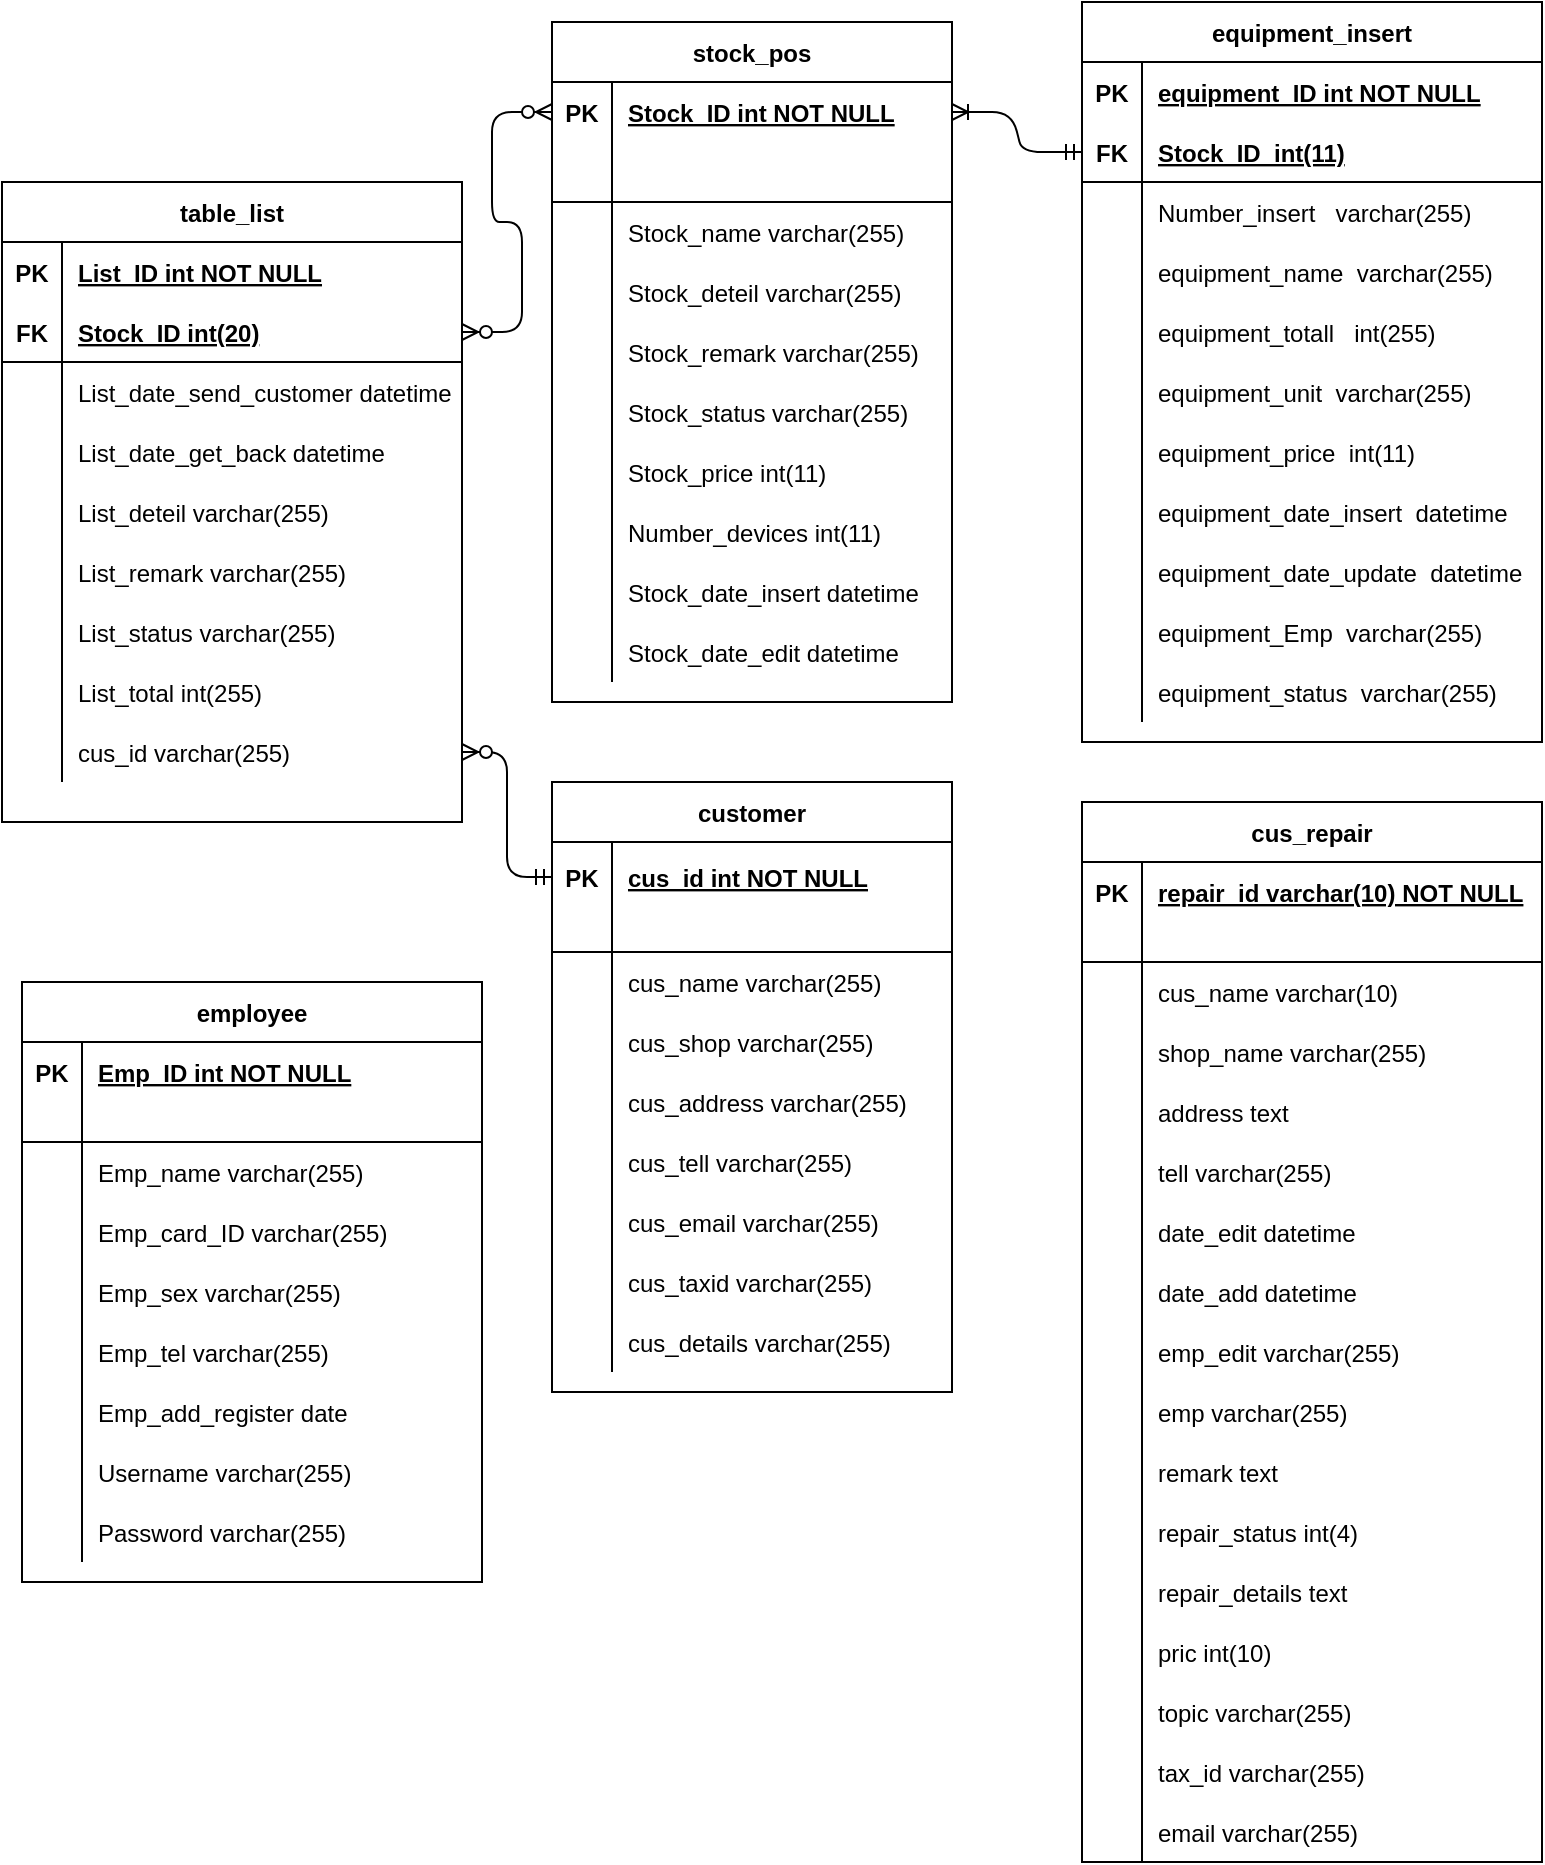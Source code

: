 <mxfile version="13.7.5" type="device"><diagram id="R2lEEEUBdFMjLlhIrx00" name="Page-1"><mxGraphModel dx="1607" dy="800" grid="1" gridSize="10" guides="1" tooltips="1" connect="1" arrows="1" fold="1" page="1" pageScale="1" pageWidth="827" pageHeight="1169" background="none" math="0" shadow="0" extFonts="Permanent Marker^https://fonts.googleapis.com/css?family=Permanent+Marker"><root><mxCell id="0"/><mxCell id="1" parent="0"/><mxCell id="Ro1mn57F3OE0LtMYCYrx-38" value="" style="edgeStyle=entityRelationEdgeStyle;fontSize=12;html=1;endArrow=ERzeroToMany;startArrow=ERzeroToMany;entryX=0;entryY=0.5;entryDx=0;entryDy=0;exitX=1;exitY=0.5;exitDx=0;exitDy=0;endFill=1;startFill=1;" edge="1" parent="1" source="Ro1mn57F3OE0LtMYCYrx-128" target="Ro1mn57F3OE0LtMYCYrx-153"><mxGeometry width="100" height="100" relative="1" as="geometry"><mxPoint x="15" y="120" as="sourcePoint"/><mxPoint x="115" y="20" as="targetPoint"/></mxGeometry></mxCell><mxCell id="Ro1mn57F3OE0LtMYCYrx-122" value="" style="edgeStyle=orthogonalEdgeStyle;fontSize=12;html=1;endArrow=ERzeroToMany;startArrow=ERmandOne;exitX=0;exitY=0.5;exitDx=0;exitDy=0;entryX=1;entryY=0.5;entryDx=0;entryDy=0;" edge="1" parent="1" source="Ro1mn57F3OE0LtMYCYrx-184" target="Ro1mn57F3OE0LtMYCYrx-149"><mxGeometry width="100" height="100" relative="1" as="geometry"><mxPoint x="455" y="590" as="sourcePoint"/><mxPoint x="555" y="490" as="targetPoint"/></mxGeometry></mxCell><mxCell id="Ro1mn57F3OE0LtMYCYrx-123" value="" style="edgeStyle=entityRelationEdgeStyle;fontSize=12;html=1;endArrow=ERmandOne;startArrow=ERoneToMany;entryX=0;entryY=0.5;entryDx=0;entryDy=0;exitX=1;exitY=0.5;exitDx=0;exitDy=0;endFill=0;startFill=0;" edge="1" parent="1" source="Ro1mn57F3OE0LtMYCYrx-153" target="Ro1mn57F3OE0LtMYCYrx-8"><mxGeometry width="100" height="100" relative="1" as="geometry"><mxPoint x="605" y="430" as="sourcePoint"/><mxPoint x="705" y="330" as="targetPoint"/></mxGeometry></mxCell><mxCell id="Ro1mn57F3OE0LtMYCYrx-152" value="stock_pos" style="shape=table;startSize=30;container=1;collapsible=1;childLayout=tableLayout;fixedRows=1;rowLines=0;fontStyle=1;align=center;resizeLast=1;" vertex="1" parent="1"><mxGeometry x="315" y="60" width="200" height="340" as="geometry"/></mxCell><mxCell id="Ro1mn57F3OE0LtMYCYrx-153" value="" style="shape=partialRectangle;collapsible=0;dropTarget=0;pointerEvents=0;fillColor=none;top=0;left=0;bottom=0;right=0;points=[[0,0.5],[1,0.5]];portConstraint=eastwest;" vertex="1" parent="Ro1mn57F3OE0LtMYCYrx-152"><mxGeometry y="30" width="200" height="30" as="geometry"/></mxCell><mxCell id="Ro1mn57F3OE0LtMYCYrx-154" value="PK" style="shape=partialRectangle;connectable=0;fillColor=none;top=0;left=0;bottom=0;right=0;fontStyle=1;overflow=hidden;" vertex="1" parent="Ro1mn57F3OE0LtMYCYrx-153"><mxGeometry width="30" height="30" as="geometry"/></mxCell><mxCell id="Ro1mn57F3OE0LtMYCYrx-155" value="Stock_ID int NOT NULL" style="shape=partialRectangle;connectable=0;fillColor=none;top=0;left=0;bottom=0;right=0;align=left;spacingLeft=6;fontStyle=5;overflow=hidden;" vertex="1" parent="Ro1mn57F3OE0LtMYCYrx-153"><mxGeometry x="30" width="170" height="30" as="geometry"/></mxCell><mxCell id="Ro1mn57F3OE0LtMYCYrx-156" value="" style="shape=partialRectangle;collapsible=0;dropTarget=0;pointerEvents=0;fillColor=none;top=0;left=0;bottom=1;right=0;points=[[0,0.5],[1,0.5]];portConstraint=eastwest;" vertex="1" parent="Ro1mn57F3OE0LtMYCYrx-152"><mxGeometry y="60" width="200" height="30" as="geometry"/></mxCell><mxCell id="Ro1mn57F3OE0LtMYCYrx-157" value="" style="shape=partialRectangle;connectable=0;fillColor=none;top=0;left=0;bottom=0;right=0;fontStyle=1;overflow=hidden;" vertex="1" parent="Ro1mn57F3OE0LtMYCYrx-156"><mxGeometry width="30" height="30" as="geometry"/></mxCell><mxCell id="Ro1mn57F3OE0LtMYCYrx-158" value="" style="shape=partialRectangle;connectable=0;fillColor=none;top=0;left=0;bottom=0;right=0;align=left;spacingLeft=6;fontStyle=5;overflow=hidden;" vertex="1" parent="Ro1mn57F3OE0LtMYCYrx-156"><mxGeometry x="30" width="170" height="30" as="geometry"/></mxCell><mxCell id="Ro1mn57F3OE0LtMYCYrx-159" value="" style="shape=partialRectangle;collapsible=0;dropTarget=0;pointerEvents=0;fillColor=none;top=0;left=0;bottom=0;right=0;points=[[0,0.5],[1,0.5]];portConstraint=eastwest;" vertex="1" parent="Ro1mn57F3OE0LtMYCYrx-152"><mxGeometry y="90" width="200" height="30" as="geometry"/></mxCell><mxCell id="Ro1mn57F3OE0LtMYCYrx-160" value="" style="shape=partialRectangle;connectable=0;fillColor=none;top=0;left=0;bottom=0;right=0;editable=1;overflow=hidden;" vertex="1" parent="Ro1mn57F3OE0LtMYCYrx-159"><mxGeometry width="30" height="30" as="geometry"/></mxCell><mxCell id="Ro1mn57F3OE0LtMYCYrx-161" value="Stock_name varchar(255) " style="shape=partialRectangle;connectable=0;fillColor=none;top=0;left=0;bottom=0;right=0;align=left;spacingLeft=6;overflow=hidden;" vertex="1" parent="Ro1mn57F3OE0LtMYCYrx-159"><mxGeometry x="30" width="170" height="30" as="geometry"/></mxCell><mxCell id="Ro1mn57F3OE0LtMYCYrx-162" value="" style="shape=partialRectangle;collapsible=0;dropTarget=0;pointerEvents=0;fillColor=none;top=0;left=0;bottom=0;right=0;points=[[0,0.5],[1,0.5]];portConstraint=eastwest;" vertex="1" parent="Ro1mn57F3OE0LtMYCYrx-152"><mxGeometry y="120" width="200" height="30" as="geometry"/></mxCell><mxCell id="Ro1mn57F3OE0LtMYCYrx-163" value="" style="shape=partialRectangle;connectable=0;fillColor=none;top=0;left=0;bottom=0;right=0;editable=1;overflow=hidden;" vertex="1" parent="Ro1mn57F3OE0LtMYCYrx-162"><mxGeometry width="30" height="30" as="geometry"/></mxCell><mxCell id="Ro1mn57F3OE0LtMYCYrx-164" value="Stock_deteil varchar(255) " style="shape=partialRectangle;connectable=0;fillColor=none;top=0;left=0;bottom=0;right=0;align=left;spacingLeft=6;overflow=hidden;" vertex="1" parent="Ro1mn57F3OE0LtMYCYrx-162"><mxGeometry x="30" width="170" height="30" as="geometry"/></mxCell><mxCell id="Ro1mn57F3OE0LtMYCYrx-165" value="" style="shape=partialRectangle;collapsible=0;dropTarget=0;pointerEvents=0;fillColor=none;top=0;left=0;bottom=0;right=0;points=[[0,0.5],[1,0.5]];portConstraint=eastwest;" vertex="1" parent="Ro1mn57F3OE0LtMYCYrx-152"><mxGeometry y="150" width="200" height="30" as="geometry"/></mxCell><mxCell id="Ro1mn57F3OE0LtMYCYrx-166" value="" style="shape=partialRectangle;connectable=0;fillColor=none;top=0;left=0;bottom=0;right=0;editable=1;overflow=hidden;" vertex="1" parent="Ro1mn57F3OE0LtMYCYrx-165"><mxGeometry width="30" height="30" as="geometry"/></mxCell><mxCell id="Ro1mn57F3OE0LtMYCYrx-167" value="Stock_remark varchar(255) " style="shape=partialRectangle;connectable=0;fillColor=none;top=0;left=0;bottom=0;right=0;align=left;spacingLeft=6;overflow=hidden;" vertex="1" parent="Ro1mn57F3OE0LtMYCYrx-165"><mxGeometry x="30" width="170" height="30" as="geometry"/></mxCell><mxCell id="Ro1mn57F3OE0LtMYCYrx-168" value="" style="shape=partialRectangle;collapsible=0;dropTarget=0;pointerEvents=0;fillColor=none;top=0;left=0;bottom=0;right=0;points=[[0,0.5],[1,0.5]];portConstraint=eastwest;" vertex="1" parent="Ro1mn57F3OE0LtMYCYrx-152"><mxGeometry y="180" width="200" height="30" as="geometry"/></mxCell><mxCell id="Ro1mn57F3OE0LtMYCYrx-169" value="" style="shape=partialRectangle;connectable=0;fillColor=none;top=0;left=0;bottom=0;right=0;editable=1;overflow=hidden;" vertex="1" parent="Ro1mn57F3OE0LtMYCYrx-168"><mxGeometry width="30" height="30" as="geometry"/></mxCell><mxCell id="Ro1mn57F3OE0LtMYCYrx-170" value="Stock_status varchar(255) " style="shape=partialRectangle;connectable=0;fillColor=none;top=0;left=0;bottom=0;right=0;align=left;spacingLeft=6;overflow=hidden;" vertex="1" parent="Ro1mn57F3OE0LtMYCYrx-168"><mxGeometry x="30" width="170" height="30" as="geometry"/></mxCell><mxCell id="Ro1mn57F3OE0LtMYCYrx-171" value="" style="shape=partialRectangle;collapsible=0;dropTarget=0;pointerEvents=0;fillColor=none;top=0;left=0;bottom=0;right=0;points=[[0,0.5],[1,0.5]];portConstraint=eastwest;" vertex="1" parent="Ro1mn57F3OE0LtMYCYrx-152"><mxGeometry y="210" width="200" height="30" as="geometry"/></mxCell><mxCell id="Ro1mn57F3OE0LtMYCYrx-172" value="" style="shape=partialRectangle;connectable=0;fillColor=none;top=0;left=0;bottom=0;right=0;editable=1;overflow=hidden;" vertex="1" parent="Ro1mn57F3OE0LtMYCYrx-171"><mxGeometry width="30" height="30" as="geometry"/></mxCell><mxCell id="Ro1mn57F3OE0LtMYCYrx-173" value="Stock_price int(11) " style="shape=partialRectangle;connectable=0;fillColor=none;top=0;left=0;bottom=0;right=0;align=left;spacingLeft=6;overflow=hidden;" vertex="1" parent="Ro1mn57F3OE0LtMYCYrx-171"><mxGeometry x="30" width="170" height="30" as="geometry"/></mxCell><mxCell id="Ro1mn57F3OE0LtMYCYrx-174" value="" style="shape=partialRectangle;collapsible=0;dropTarget=0;pointerEvents=0;fillColor=none;top=0;left=0;bottom=0;right=0;points=[[0,0.5],[1,0.5]];portConstraint=eastwest;" vertex="1" parent="Ro1mn57F3OE0LtMYCYrx-152"><mxGeometry y="240" width="200" height="30" as="geometry"/></mxCell><mxCell id="Ro1mn57F3OE0LtMYCYrx-175" value="" style="shape=partialRectangle;connectable=0;fillColor=none;top=0;left=0;bottom=0;right=0;editable=1;overflow=hidden;" vertex="1" parent="Ro1mn57F3OE0LtMYCYrx-174"><mxGeometry width="30" height="30" as="geometry"/></mxCell><mxCell id="Ro1mn57F3OE0LtMYCYrx-176" value="Number_devices int(11)" style="shape=partialRectangle;connectable=0;fillColor=none;top=0;left=0;bottom=0;right=0;align=left;spacingLeft=6;overflow=hidden;" vertex="1" parent="Ro1mn57F3OE0LtMYCYrx-174"><mxGeometry x="30" width="170" height="30" as="geometry"/></mxCell><mxCell id="Ro1mn57F3OE0LtMYCYrx-177" value="" style="shape=partialRectangle;collapsible=0;dropTarget=0;pointerEvents=0;fillColor=none;top=0;left=0;bottom=0;right=0;points=[[0,0.5],[1,0.5]];portConstraint=eastwest;" vertex="1" parent="Ro1mn57F3OE0LtMYCYrx-152"><mxGeometry y="270" width="200" height="30" as="geometry"/></mxCell><mxCell id="Ro1mn57F3OE0LtMYCYrx-178" value="" style="shape=partialRectangle;connectable=0;fillColor=none;top=0;left=0;bottom=0;right=0;editable=1;overflow=hidden;" vertex="1" parent="Ro1mn57F3OE0LtMYCYrx-177"><mxGeometry width="30" height="30" as="geometry"/></mxCell><mxCell id="Ro1mn57F3OE0LtMYCYrx-179" value="Stock_date_insert datetime" style="shape=partialRectangle;connectable=0;fillColor=none;top=0;left=0;bottom=0;right=0;align=left;spacingLeft=6;overflow=hidden;" vertex="1" parent="Ro1mn57F3OE0LtMYCYrx-177"><mxGeometry x="30" width="170" height="30" as="geometry"/></mxCell><mxCell id="Ro1mn57F3OE0LtMYCYrx-180" value="" style="shape=partialRectangle;collapsible=0;dropTarget=0;pointerEvents=0;fillColor=none;top=0;left=0;bottom=0;right=0;points=[[0,0.5],[1,0.5]];portConstraint=eastwest;" vertex="1" parent="Ro1mn57F3OE0LtMYCYrx-152"><mxGeometry y="300" width="200" height="30" as="geometry"/></mxCell><mxCell id="Ro1mn57F3OE0LtMYCYrx-181" value="" style="shape=partialRectangle;connectable=0;fillColor=none;top=0;left=0;bottom=0;right=0;editable=1;overflow=hidden;" vertex="1" parent="Ro1mn57F3OE0LtMYCYrx-180"><mxGeometry width="30" height="30" as="geometry"/></mxCell><mxCell id="Ro1mn57F3OE0LtMYCYrx-182" value="Stock_date_edit datetime" style="shape=partialRectangle;connectable=0;fillColor=none;top=0;left=0;bottom=0;right=0;align=left;spacingLeft=6;overflow=hidden;" vertex="1" parent="Ro1mn57F3OE0LtMYCYrx-180"><mxGeometry x="30" width="170" height="30" as="geometry"/></mxCell><mxCell id="Ro1mn57F3OE0LtMYCYrx-183" value="customer" style="shape=table;startSize=30;container=1;collapsible=1;childLayout=tableLayout;fixedRows=1;rowLines=0;fontStyle=1;align=center;resizeLast=1;" vertex="1" parent="1"><mxGeometry x="315" y="440" width="200" height="305" as="geometry"/></mxCell><mxCell id="Ro1mn57F3OE0LtMYCYrx-184" value="" style="shape=partialRectangle;collapsible=0;dropTarget=0;pointerEvents=0;fillColor=none;top=0;left=0;bottom=0;right=0;points=[[0,0.5],[1,0.5]];portConstraint=eastwest;" vertex="1" parent="Ro1mn57F3OE0LtMYCYrx-183"><mxGeometry y="30" width="200" height="35" as="geometry"/></mxCell><mxCell id="Ro1mn57F3OE0LtMYCYrx-185" value="PK" style="shape=partialRectangle;connectable=0;fillColor=none;top=0;left=0;bottom=0;right=0;fontStyle=1;overflow=hidden;" vertex="1" parent="Ro1mn57F3OE0LtMYCYrx-184"><mxGeometry width="30" height="35" as="geometry"/></mxCell><mxCell id="Ro1mn57F3OE0LtMYCYrx-186" value="cus_id int NOT NULL" style="shape=partialRectangle;connectable=0;fillColor=none;top=0;left=0;bottom=0;right=0;align=left;spacingLeft=6;fontStyle=5;overflow=hidden;" vertex="1" parent="Ro1mn57F3OE0LtMYCYrx-184"><mxGeometry x="30" width="170" height="35" as="geometry"/></mxCell><mxCell id="Ro1mn57F3OE0LtMYCYrx-187" value="" style="shape=partialRectangle;collapsible=0;dropTarget=0;pointerEvents=0;fillColor=none;top=0;left=0;bottom=1;right=0;points=[[0,0.5],[1,0.5]];portConstraint=eastwest;" vertex="1" parent="Ro1mn57F3OE0LtMYCYrx-183"><mxGeometry y="65" width="200" height="20" as="geometry"/></mxCell><mxCell id="Ro1mn57F3OE0LtMYCYrx-188" value="" style="shape=partialRectangle;connectable=0;fillColor=none;top=0;left=0;bottom=0;right=0;fontStyle=1;overflow=hidden;" vertex="1" parent="Ro1mn57F3OE0LtMYCYrx-187"><mxGeometry width="30" height="20" as="geometry"/></mxCell><mxCell id="Ro1mn57F3OE0LtMYCYrx-189" value="" style="shape=partialRectangle;connectable=0;fillColor=none;top=0;left=0;bottom=0;right=0;align=left;spacingLeft=6;fontStyle=5;overflow=hidden;" vertex="1" parent="Ro1mn57F3OE0LtMYCYrx-187"><mxGeometry x="30" width="170" height="20" as="geometry"/></mxCell><mxCell id="Ro1mn57F3OE0LtMYCYrx-190" value="" style="shape=partialRectangle;collapsible=0;dropTarget=0;pointerEvents=0;fillColor=none;top=0;left=0;bottom=0;right=0;points=[[0,0.5],[1,0.5]];portConstraint=eastwest;" vertex="1" parent="Ro1mn57F3OE0LtMYCYrx-183"><mxGeometry y="85" width="200" height="30" as="geometry"/></mxCell><mxCell id="Ro1mn57F3OE0LtMYCYrx-191" value="" style="shape=partialRectangle;connectable=0;fillColor=none;top=0;left=0;bottom=0;right=0;editable=1;overflow=hidden;" vertex="1" parent="Ro1mn57F3OE0LtMYCYrx-190"><mxGeometry width="30" height="30" as="geometry"/></mxCell><mxCell id="Ro1mn57F3OE0LtMYCYrx-192" value="cus_name varchar(255) " style="shape=partialRectangle;connectable=0;fillColor=none;top=0;left=0;bottom=0;right=0;align=left;spacingLeft=6;overflow=hidden;" vertex="1" parent="Ro1mn57F3OE0LtMYCYrx-190"><mxGeometry x="30" width="170" height="30" as="geometry"/></mxCell><mxCell id="Ro1mn57F3OE0LtMYCYrx-193" value="" style="shape=partialRectangle;collapsible=0;dropTarget=0;pointerEvents=0;fillColor=none;top=0;left=0;bottom=0;right=0;points=[[0,0.5],[1,0.5]];portConstraint=eastwest;" vertex="1" parent="Ro1mn57F3OE0LtMYCYrx-183"><mxGeometry y="115" width="200" height="30" as="geometry"/></mxCell><mxCell id="Ro1mn57F3OE0LtMYCYrx-194" value="" style="shape=partialRectangle;connectable=0;fillColor=none;top=0;left=0;bottom=0;right=0;editable=1;overflow=hidden;" vertex="1" parent="Ro1mn57F3OE0LtMYCYrx-193"><mxGeometry width="30" height="30" as="geometry"/></mxCell><mxCell id="Ro1mn57F3OE0LtMYCYrx-195" value="cus_shop varchar(255) " style="shape=partialRectangle;connectable=0;fillColor=none;top=0;left=0;bottom=0;right=0;align=left;spacingLeft=6;overflow=hidden;" vertex="1" parent="Ro1mn57F3OE0LtMYCYrx-193"><mxGeometry x="30" width="170" height="30" as="geometry"/></mxCell><mxCell id="Ro1mn57F3OE0LtMYCYrx-196" value="" style="shape=partialRectangle;collapsible=0;dropTarget=0;pointerEvents=0;fillColor=none;top=0;left=0;bottom=0;right=0;points=[[0,0.5],[1,0.5]];portConstraint=eastwest;" vertex="1" parent="Ro1mn57F3OE0LtMYCYrx-183"><mxGeometry y="145" width="200" height="30" as="geometry"/></mxCell><mxCell id="Ro1mn57F3OE0LtMYCYrx-197" value="" style="shape=partialRectangle;connectable=0;fillColor=none;top=0;left=0;bottom=0;right=0;editable=1;overflow=hidden;" vertex="1" parent="Ro1mn57F3OE0LtMYCYrx-196"><mxGeometry width="30" height="30" as="geometry"/></mxCell><mxCell id="Ro1mn57F3OE0LtMYCYrx-198" value="cus_address varchar(255) " style="shape=partialRectangle;connectable=0;fillColor=none;top=0;left=0;bottom=0;right=0;align=left;spacingLeft=6;overflow=hidden;" vertex="1" parent="Ro1mn57F3OE0LtMYCYrx-196"><mxGeometry x="30" width="170" height="30" as="geometry"/></mxCell><mxCell id="Ro1mn57F3OE0LtMYCYrx-199" value="" style="shape=partialRectangle;collapsible=0;dropTarget=0;pointerEvents=0;fillColor=none;top=0;left=0;bottom=0;right=0;points=[[0,0.5],[1,0.5]];portConstraint=eastwest;" vertex="1" parent="Ro1mn57F3OE0LtMYCYrx-183"><mxGeometry y="175" width="200" height="30" as="geometry"/></mxCell><mxCell id="Ro1mn57F3OE0LtMYCYrx-200" value="" style="shape=partialRectangle;connectable=0;fillColor=none;top=0;left=0;bottom=0;right=0;editable=1;overflow=hidden;" vertex="1" parent="Ro1mn57F3OE0LtMYCYrx-199"><mxGeometry width="30" height="30" as="geometry"/></mxCell><mxCell id="Ro1mn57F3OE0LtMYCYrx-201" value="cus_tell varchar(255) " style="shape=partialRectangle;connectable=0;fillColor=none;top=0;left=0;bottom=0;right=0;align=left;spacingLeft=6;overflow=hidden;" vertex="1" parent="Ro1mn57F3OE0LtMYCYrx-199"><mxGeometry x="30" width="170" height="30" as="geometry"/></mxCell><mxCell id="Ro1mn57F3OE0LtMYCYrx-202" value="" style="shape=partialRectangle;collapsible=0;dropTarget=0;pointerEvents=0;fillColor=none;top=0;left=0;bottom=0;right=0;points=[[0,0.5],[1,0.5]];portConstraint=eastwest;" vertex="1" parent="Ro1mn57F3OE0LtMYCYrx-183"><mxGeometry y="205" width="200" height="30" as="geometry"/></mxCell><mxCell id="Ro1mn57F3OE0LtMYCYrx-203" value="" style="shape=partialRectangle;connectable=0;fillColor=none;top=0;left=0;bottom=0;right=0;editable=1;overflow=hidden;" vertex="1" parent="Ro1mn57F3OE0LtMYCYrx-202"><mxGeometry width="30" height="30" as="geometry"/></mxCell><mxCell id="Ro1mn57F3OE0LtMYCYrx-204" value="cus_email varchar(255) " style="shape=partialRectangle;connectable=0;fillColor=none;top=0;left=0;bottom=0;right=0;align=left;spacingLeft=6;overflow=hidden;" vertex="1" parent="Ro1mn57F3OE0LtMYCYrx-202"><mxGeometry x="30" width="170" height="30" as="geometry"/></mxCell><mxCell id="Ro1mn57F3OE0LtMYCYrx-205" value="" style="shape=partialRectangle;collapsible=0;dropTarget=0;pointerEvents=0;fillColor=none;top=0;left=0;bottom=0;right=0;points=[[0,0.5],[1,0.5]];portConstraint=eastwest;" vertex="1" parent="Ro1mn57F3OE0LtMYCYrx-183"><mxGeometry y="235" width="200" height="30" as="geometry"/></mxCell><mxCell id="Ro1mn57F3OE0LtMYCYrx-206" value="" style="shape=partialRectangle;connectable=0;fillColor=none;top=0;left=0;bottom=0;right=0;editable=1;overflow=hidden;" vertex="1" parent="Ro1mn57F3OE0LtMYCYrx-205"><mxGeometry width="30" height="30" as="geometry"/></mxCell><mxCell id="Ro1mn57F3OE0LtMYCYrx-207" value="cus_taxid varchar(255) " style="shape=partialRectangle;connectable=0;fillColor=none;top=0;left=0;bottom=0;right=0;align=left;spacingLeft=6;overflow=hidden;" vertex="1" parent="Ro1mn57F3OE0LtMYCYrx-205"><mxGeometry x="30" width="170" height="30" as="geometry"/></mxCell><mxCell id="Ro1mn57F3OE0LtMYCYrx-208" value="" style="shape=partialRectangle;collapsible=0;dropTarget=0;pointerEvents=0;fillColor=none;top=0;left=0;bottom=0;right=0;points=[[0,0.5],[1,0.5]];portConstraint=eastwest;" vertex="1" parent="Ro1mn57F3OE0LtMYCYrx-183"><mxGeometry y="265" width="200" height="30" as="geometry"/></mxCell><mxCell id="Ro1mn57F3OE0LtMYCYrx-209" value="" style="shape=partialRectangle;connectable=0;fillColor=none;top=0;left=0;bottom=0;right=0;editable=1;overflow=hidden;" vertex="1" parent="Ro1mn57F3OE0LtMYCYrx-208"><mxGeometry width="30" height="30" as="geometry"/></mxCell><mxCell id="Ro1mn57F3OE0LtMYCYrx-210" value="cus_details varchar(255) " style="shape=partialRectangle;connectable=0;fillColor=none;top=0;left=0;bottom=0;right=0;align=left;spacingLeft=6;overflow=hidden;" vertex="1" parent="Ro1mn57F3OE0LtMYCYrx-208"><mxGeometry x="30" width="170" height="30" as="geometry"/></mxCell><mxCell id="Ro1mn57F3OE0LtMYCYrx-4" value="equipment_insert" style="shape=table;startSize=30;container=1;collapsible=1;childLayout=tableLayout;fixedRows=1;rowLines=0;fontStyle=1;align=center;resizeLast=1;" vertex="1" parent="1"><mxGeometry x="580" y="50" width="230" height="370" as="geometry"/></mxCell><mxCell id="Ro1mn57F3OE0LtMYCYrx-5" value="" style="shape=partialRectangle;collapsible=0;dropTarget=0;pointerEvents=0;fillColor=none;top=0;left=0;bottom=0;right=0;points=[[0,0.5],[1,0.5]];portConstraint=eastwest;" vertex="1" parent="Ro1mn57F3OE0LtMYCYrx-4"><mxGeometry y="30" width="230" height="30" as="geometry"/></mxCell><mxCell id="Ro1mn57F3OE0LtMYCYrx-6" value="PK" style="shape=partialRectangle;connectable=0;fillColor=none;top=0;left=0;bottom=0;right=0;fontStyle=1;overflow=hidden;" vertex="1" parent="Ro1mn57F3OE0LtMYCYrx-5"><mxGeometry width="30" height="30" as="geometry"/></mxCell><mxCell id="Ro1mn57F3OE0LtMYCYrx-7" value="equipment_ID int NOT NULL" style="shape=partialRectangle;connectable=0;fillColor=none;top=0;left=0;bottom=0;right=0;align=left;spacingLeft=6;fontStyle=5;overflow=hidden;" vertex="1" parent="Ro1mn57F3OE0LtMYCYrx-5"><mxGeometry x="30" width="200" height="30" as="geometry"/></mxCell><mxCell id="Ro1mn57F3OE0LtMYCYrx-8" value="" style="shape=partialRectangle;collapsible=0;dropTarget=0;pointerEvents=0;fillColor=none;top=0;left=0;bottom=1;right=0;points=[[0,0.5],[1,0.5]];portConstraint=eastwest;" vertex="1" parent="Ro1mn57F3OE0LtMYCYrx-4"><mxGeometry y="60" width="230" height="30" as="geometry"/></mxCell><mxCell id="Ro1mn57F3OE0LtMYCYrx-9" value="FK" style="shape=partialRectangle;connectable=0;fillColor=none;top=0;left=0;bottom=0;right=0;fontStyle=1;overflow=hidden;" vertex="1" parent="Ro1mn57F3OE0LtMYCYrx-8"><mxGeometry width="30" height="30" as="geometry"/></mxCell><mxCell id="Ro1mn57F3OE0LtMYCYrx-10" value="Stock_ID  int(11)" style="shape=partialRectangle;connectable=0;fillColor=none;top=0;left=0;bottom=0;right=0;align=left;spacingLeft=6;fontStyle=5;overflow=hidden;" vertex="1" parent="Ro1mn57F3OE0LtMYCYrx-8"><mxGeometry x="30" width="200" height="30" as="geometry"/></mxCell><mxCell id="Ro1mn57F3OE0LtMYCYrx-11" value="" style="shape=partialRectangle;collapsible=0;dropTarget=0;pointerEvents=0;fillColor=none;top=0;left=0;bottom=0;right=0;points=[[0,0.5],[1,0.5]];portConstraint=eastwest;" vertex="1" parent="Ro1mn57F3OE0LtMYCYrx-4"><mxGeometry y="90" width="230" height="30" as="geometry"/></mxCell><mxCell id="Ro1mn57F3OE0LtMYCYrx-12" value="" style="shape=partialRectangle;connectable=0;fillColor=none;top=0;left=0;bottom=0;right=0;editable=1;overflow=hidden;" vertex="1" parent="Ro1mn57F3OE0LtMYCYrx-11"><mxGeometry width="30" height="30" as="geometry"/></mxCell><mxCell id="Ro1mn57F3OE0LtMYCYrx-13" value="Number_insert   varchar(255) " style="shape=partialRectangle;connectable=0;fillColor=none;top=0;left=0;bottom=0;right=0;align=left;spacingLeft=6;overflow=hidden;" vertex="1" parent="Ro1mn57F3OE0LtMYCYrx-11"><mxGeometry x="30" width="200" height="30" as="geometry"/></mxCell><mxCell id="Ro1mn57F3OE0LtMYCYrx-14" value="" style="shape=partialRectangle;collapsible=0;dropTarget=0;pointerEvents=0;fillColor=none;top=0;left=0;bottom=0;right=0;points=[[0,0.5],[1,0.5]];portConstraint=eastwest;" vertex="1" parent="Ro1mn57F3OE0LtMYCYrx-4"><mxGeometry y="120" width="230" height="30" as="geometry"/></mxCell><mxCell id="Ro1mn57F3OE0LtMYCYrx-15" value="" style="shape=partialRectangle;connectable=0;fillColor=none;top=0;left=0;bottom=0;right=0;editable=1;overflow=hidden;" vertex="1" parent="Ro1mn57F3OE0LtMYCYrx-14"><mxGeometry width="30" height="30" as="geometry"/></mxCell><mxCell id="Ro1mn57F3OE0LtMYCYrx-16" value="equipment_name  varchar(255) " style="shape=partialRectangle;connectable=0;fillColor=none;top=0;left=0;bottom=0;right=0;align=left;spacingLeft=6;overflow=hidden;" vertex="1" parent="Ro1mn57F3OE0LtMYCYrx-14"><mxGeometry x="30" width="200" height="30" as="geometry"/></mxCell><mxCell id="Ro1mn57F3OE0LtMYCYrx-17" value="" style="shape=partialRectangle;collapsible=0;dropTarget=0;pointerEvents=0;fillColor=none;top=0;left=0;bottom=0;right=0;points=[[0,0.5],[1,0.5]];portConstraint=eastwest;" vertex="1" parent="Ro1mn57F3OE0LtMYCYrx-4"><mxGeometry y="150" width="230" height="30" as="geometry"/></mxCell><mxCell id="Ro1mn57F3OE0LtMYCYrx-18" value="" style="shape=partialRectangle;connectable=0;fillColor=none;top=0;left=0;bottom=0;right=0;editable=1;overflow=hidden;" vertex="1" parent="Ro1mn57F3OE0LtMYCYrx-17"><mxGeometry width="30" height="30" as="geometry"/></mxCell><mxCell id="Ro1mn57F3OE0LtMYCYrx-19" value="equipment_totall   int(255)" style="shape=partialRectangle;connectable=0;fillColor=none;top=0;left=0;bottom=0;right=0;align=left;spacingLeft=6;overflow=hidden;" vertex="1" parent="Ro1mn57F3OE0LtMYCYrx-17"><mxGeometry x="30" width="200" height="30" as="geometry"/></mxCell><mxCell id="Ro1mn57F3OE0LtMYCYrx-20" value="" style="shape=partialRectangle;collapsible=0;dropTarget=0;pointerEvents=0;fillColor=none;top=0;left=0;bottom=0;right=0;points=[[0,0.5],[1,0.5]];portConstraint=eastwest;" vertex="1" parent="Ro1mn57F3OE0LtMYCYrx-4"><mxGeometry y="180" width="230" height="30" as="geometry"/></mxCell><mxCell id="Ro1mn57F3OE0LtMYCYrx-21" value="" style="shape=partialRectangle;connectable=0;fillColor=none;top=0;left=0;bottom=0;right=0;editable=1;overflow=hidden;" vertex="1" parent="Ro1mn57F3OE0LtMYCYrx-20"><mxGeometry width="30" height="30" as="geometry"/></mxCell><mxCell id="Ro1mn57F3OE0LtMYCYrx-22" value="equipment_unit  varchar(255) " style="shape=partialRectangle;connectable=0;fillColor=none;top=0;left=0;bottom=0;right=0;align=left;spacingLeft=6;overflow=hidden;" vertex="1" parent="Ro1mn57F3OE0LtMYCYrx-20"><mxGeometry x="30" width="200" height="30" as="geometry"/></mxCell><mxCell id="Ro1mn57F3OE0LtMYCYrx-23" value="" style="shape=partialRectangle;collapsible=0;dropTarget=0;pointerEvents=0;fillColor=none;top=0;left=0;bottom=0;right=0;points=[[0,0.5],[1,0.5]];portConstraint=eastwest;" vertex="1" parent="Ro1mn57F3OE0LtMYCYrx-4"><mxGeometry y="210" width="230" height="30" as="geometry"/></mxCell><mxCell id="Ro1mn57F3OE0LtMYCYrx-24" value="" style="shape=partialRectangle;connectable=0;fillColor=none;top=0;left=0;bottom=0;right=0;editable=1;overflow=hidden;" vertex="1" parent="Ro1mn57F3OE0LtMYCYrx-23"><mxGeometry width="30" height="30" as="geometry"/></mxCell><mxCell id="Ro1mn57F3OE0LtMYCYrx-25" value="equipment_price  int(11)" style="shape=partialRectangle;connectable=0;fillColor=none;top=0;left=0;bottom=0;right=0;align=left;spacingLeft=6;overflow=hidden;" vertex="1" parent="Ro1mn57F3OE0LtMYCYrx-23"><mxGeometry x="30" width="200" height="30" as="geometry"/></mxCell><mxCell id="Ro1mn57F3OE0LtMYCYrx-26" value="" style="shape=partialRectangle;collapsible=0;dropTarget=0;pointerEvents=0;fillColor=none;top=0;left=0;bottom=0;right=0;points=[[0,0.5],[1,0.5]];portConstraint=eastwest;" vertex="1" parent="Ro1mn57F3OE0LtMYCYrx-4"><mxGeometry y="240" width="230" height="30" as="geometry"/></mxCell><mxCell id="Ro1mn57F3OE0LtMYCYrx-27" value="" style="shape=partialRectangle;connectable=0;fillColor=none;top=0;left=0;bottom=0;right=0;editable=1;overflow=hidden;" vertex="1" parent="Ro1mn57F3OE0LtMYCYrx-26"><mxGeometry width="30" height="30" as="geometry"/></mxCell><mxCell id="Ro1mn57F3OE0LtMYCYrx-28" value="equipment_date_insert  datetime" style="shape=partialRectangle;connectable=0;fillColor=none;top=0;left=0;bottom=0;right=0;align=left;spacingLeft=6;overflow=hidden;" vertex="1" parent="Ro1mn57F3OE0LtMYCYrx-26"><mxGeometry x="30" width="200" height="30" as="geometry"/></mxCell><mxCell id="Ro1mn57F3OE0LtMYCYrx-29" value="" style="shape=partialRectangle;collapsible=0;dropTarget=0;pointerEvents=0;fillColor=none;top=0;left=0;bottom=0;right=0;points=[[0,0.5],[1,0.5]];portConstraint=eastwest;" vertex="1" parent="Ro1mn57F3OE0LtMYCYrx-4"><mxGeometry y="270" width="230" height="30" as="geometry"/></mxCell><mxCell id="Ro1mn57F3OE0LtMYCYrx-30" value="" style="shape=partialRectangle;connectable=0;fillColor=none;top=0;left=0;bottom=0;right=0;editable=1;overflow=hidden;" vertex="1" parent="Ro1mn57F3OE0LtMYCYrx-29"><mxGeometry width="30" height="30" as="geometry"/></mxCell><mxCell id="Ro1mn57F3OE0LtMYCYrx-31" value="equipment_date_update  datetime" style="shape=partialRectangle;connectable=0;fillColor=none;top=0;left=0;bottom=0;right=0;align=left;spacingLeft=6;overflow=hidden;" vertex="1" parent="Ro1mn57F3OE0LtMYCYrx-29"><mxGeometry x="30" width="200" height="30" as="geometry"/></mxCell><mxCell id="Ro1mn57F3OE0LtMYCYrx-32" value="" style="shape=partialRectangle;collapsible=0;dropTarget=0;pointerEvents=0;fillColor=none;top=0;left=0;bottom=0;right=0;points=[[0,0.5],[1,0.5]];portConstraint=eastwest;" vertex="1" parent="Ro1mn57F3OE0LtMYCYrx-4"><mxGeometry y="300" width="230" height="30" as="geometry"/></mxCell><mxCell id="Ro1mn57F3OE0LtMYCYrx-33" value="" style="shape=partialRectangle;connectable=0;fillColor=none;top=0;left=0;bottom=0;right=0;editable=1;overflow=hidden;" vertex="1" parent="Ro1mn57F3OE0LtMYCYrx-32"><mxGeometry width="30" height="30" as="geometry"/></mxCell><mxCell id="Ro1mn57F3OE0LtMYCYrx-34" value="equipment_Emp  varchar(255) " style="shape=partialRectangle;connectable=0;fillColor=none;top=0;left=0;bottom=0;right=0;align=left;spacingLeft=6;overflow=hidden;" vertex="1" parent="Ro1mn57F3OE0LtMYCYrx-32"><mxGeometry x="30" width="200" height="30" as="geometry"/></mxCell><mxCell id="Ro1mn57F3OE0LtMYCYrx-35" value="" style="shape=partialRectangle;collapsible=0;dropTarget=0;pointerEvents=0;fillColor=none;top=0;left=0;bottom=0;right=0;points=[[0,0.5],[1,0.5]];portConstraint=eastwest;" vertex="1" parent="Ro1mn57F3OE0LtMYCYrx-4"><mxGeometry y="330" width="230" height="30" as="geometry"/></mxCell><mxCell id="Ro1mn57F3OE0LtMYCYrx-36" value="" style="shape=partialRectangle;connectable=0;fillColor=none;top=0;left=0;bottom=0;right=0;editable=1;overflow=hidden;" vertex="1" parent="Ro1mn57F3OE0LtMYCYrx-35"><mxGeometry width="30" height="30" as="geometry"/></mxCell><mxCell id="Ro1mn57F3OE0LtMYCYrx-37" value="equipment_status  varchar(255) " style="shape=partialRectangle;connectable=0;fillColor=none;top=0;left=0;bottom=0;right=0;align=left;spacingLeft=6;overflow=hidden;" vertex="1" parent="Ro1mn57F3OE0LtMYCYrx-35"><mxGeometry x="30" width="200" height="30" as="geometry"/></mxCell><mxCell id="Ro1mn57F3OE0LtMYCYrx-39" value="cus_repair" style="shape=table;startSize=30;container=1;collapsible=1;childLayout=tableLayout;fixedRows=1;rowLines=0;fontStyle=1;align=center;resizeLast=1;" vertex="1" parent="1"><mxGeometry x="580" y="450" width="230" height="530" as="geometry"/></mxCell><mxCell id="Ro1mn57F3OE0LtMYCYrx-40" value="" style="shape=partialRectangle;collapsible=0;dropTarget=0;pointerEvents=0;fillColor=none;top=0;left=0;bottom=0;right=0;points=[[0,0.5],[1,0.5]];portConstraint=eastwest;" vertex="1" parent="Ro1mn57F3OE0LtMYCYrx-39"><mxGeometry y="30" width="230" height="30" as="geometry"/></mxCell><mxCell id="Ro1mn57F3OE0LtMYCYrx-41" value="PK" style="shape=partialRectangle;connectable=0;fillColor=none;top=0;left=0;bottom=0;right=0;fontStyle=1;overflow=hidden;" vertex="1" parent="Ro1mn57F3OE0LtMYCYrx-40"><mxGeometry width="30" height="30" as="geometry"/></mxCell><mxCell id="Ro1mn57F3OE0LtMYCYrx-42" value="repair_id varchar(10) NOT NULL" style="shape=partialRectangle;connectable=0;fillColor=none;top=0;left=0;bottom=0;right=0;align=left;spacingLeft=6;fontStyle=5;overflow=hidden;" vertex="1" parent="Ro1mn57F3OE0LtMYCYrx-40"><mxGeometry x="30" width="200" height="30" as="geometry"/></mxCell><mxCell id="Ro1mn57F3OE0LtMYCYrx-43" value="" style="shape=partialRectangle;collapsible=0;dropTarget=0;pointerEvents=0;fillColor=none;top=0;left=0;bottom=1;right=0;points=[[0,0.5],[1,0.5]];portConstraint=eastwest;" vertex="1" parent="Ro1mn57F3OE0LtMYCYrx-39"><mxGeometry y="60" width="230" height="20" as="geometry"/></mxCell><mxCell id="Ro1mn57F3OE0LtMYCYrx-44" value="" style="shape=partialRectangle;connectable=0;fillColor=none;top=0;left=0;bottom=0;right=0;fontStyle=1;overflow=hidden;" vertex="1" parent="Ro1mn57F3OE0LtMYCYrx-43"><mxGeometry width="30" height="20" as="geometry"/></mxCell><mxCell id="Ro1mn57F3OE0LtMYCYrx-45" value="" style="shape=partialRectangle;connectable=0;fillColor=none;top=0;left=0;bottom=0;right=0;align=left;spacingLeft=6;fontStyle=5;overflow=hidden;" vertex="1" parent="Ro1mn57F3OE0LtMYCYrx-43"><mxGeometry x="30" width="200" height="20" as="geometry"/></mxCell><mxCell id="Ro1mn57F3OE0LtMYCYrx-49" value="" style="shape=partialRectangle;collapsible=0;dropTarget=0;pointerEvents=0;fillColor=none;top=0;left=0;bottom=0;right=0;points=[[0,0.5],[1,0.5]];portConstraint=eastwest;" vertex="1" parent="Ro1mn57F3OE0LtMYCYrx-39"><mxGeometry y="80" width="230" height="30" as="geometry"/></mxCell><mxCell id="Ro1mn57F3OE0LtMYCYrx-50" value="" style="shape=partialRectangle;connectable=0;fillColor=none;top=0;left=0;bottom=0;right=0;editable=1;overflow=hidden;" vertex="1" parent="Ro1mn57F3OE0LtMYCYrx-49"><mxGeometry width="30" height="30" as="geometry"/></mxCell><mxCell id="Ro1mn57F3OE0LtMYCYrx-51" value="cus_name varchar(10)" style="shape=partialRectangle;connectable=0;fillColor=none;top=0;left=0;bottom=0;right=0;align=left;spacingLeft=6;overflow=hidden;" vertex="1" parent="Ro1mn57F3OE0LtMYCYrx-49"><mxGeometry x="30" width="200" height="30" as="geometry"/></mxCell><mxCell id="Ro1mn57F3OE0LtMYCYrx-52" value="" style="shape=partialRectangle;collapsible=0;dropTarget=0;pointerEvents=0;fillColor=none;top=0;left=0;bottom=0;right=0;points=[[0,0.5],[1,0.5]];portConstraint=eastwest;" vertex="1" parent="Ro1mn57F3OE0LtMYCYrx-39"><mxGeometry y="110" width="230" height="30" as="geometry"/></mxCell><mxCell id="Ro1mn57F3OE0LtMYCYrx-53" value="" style="shape=partialRectangle;connectable=0;fillColor=none;top=0;left=0;bottom=0;right=0;editable=1;overflow=hidden;" vertex="1" parent="Ro1mn57F3OE0LtMYCYrx-52"><mxGeometry width="30" height="30" as="geometry"/></mxCell><mxCell id="Ro1mn57F3OE0LtMYCYrx-54" value="shop_name varchar(255)" style="shape=partialRectangle;connectable=0;fillColor=none;top=0;left=0;bottom=0;right=0;align=left;spacingLeft=6;overflow=hidden;" vertex="1" parent="Ro1mn57F3OE0LtMYCYrx-52"><mxGeometry x="30" width="200" height="30" as="geometry"/></mxCell><mxCell id="Ro1mn57F3OE0LtMYCYrx-55" value="" style="shape=partialRectangle;collapsible=0;dropTarget=0;pointerEvents=0;fillColor=none;top=0;left=0;bottom=0;right=0;points=[[0,0.5],[1,0.5]];portConstraint=eastwest;" vertex="1" parent="Ro1mn57F3OE0LtMYCYrx-39"><mxGeometry y="140" width="230" height="30" as="geometry"/></mxCell><mxCell id="Ro1mn57F3OE0LtMYCYrx-56" value="" style="shape=partialRectangle;connectable=0;fillColor=none;top=0;left=0;bottom=0;right=0;editable=1;overflow=hidden;" vertex="1" parent="Ro1mn57F3OE0LtMYCYrx-55"><mxGeometry width="30" height="30" as="geometry"/></mxCell><mxCell id="Ro1mn57F3OE0LtMYCYrx-57" value="address text" style="shape=partialRectangle;connectable=0;fillColor=none;top=0;left=0;bottom=0;right=0;align=left;spacingLeft=6;overflow=hidden;" vertex="1" parent="Ro1mn57F3OE0LtMYCYrx-55"><mxGeometry x="30" width="200" height="30" as="geometry"/></mxCell><mxCell id="Ro1mn57F3OE0LtMYCYrx-58" value="" style="shape=partialRectangle;collapsible=0;dropTarget=0;pointerEvents=0;fillColor=none;top=0;left=0;bottom=0;right=0;points=[[0,0.5],[1,0.5]];portConstraint=eastwest;" vertex="1" parent="Ro1mn57F3OE0LtMYCYrx-39"><mxGeometry y="170" width="230" height="30" as="geometry"/></mxCell><mxCell id="Ro1mn57F3OE0LtMYCYrx-59" value="" style="shape=partialRectangle;connectable=0;fillColor=none;top=0;left=0;bottom=0;right=0;editable=1;overflow=hidden;" vertex="1" parent="Ro1mn57F3OE0LtMYCYrx-58"><mxGeometry width="30" height="30" as="geometry"/></mxCell><mxCell id="Ro1mn57F3OE0LtMYCYrx-60" value="tell varchar(255)" style="shape=partialRectangle;connectable=0;fillColor=none;top=0;left=0;bottom=0;right=0;align=left;spacingLeft=6;overflow=hidden;" vertex="1" parent="Ro1mn57F3OE0LtMYCYrx-58"><mxGeometry x="30" width="200" height="30" as="geometry"/></mxCell><mxCell id="Ro1mn57F3OE0LtMYCYrx-91" value="" style="shape=partialRectangle;collapsible=0;dropTarget=0;pointerEvents=0;fillColor=none;top=0;left=0;bottom=0;right=0;points=[[0,0.5],[1,0.5]];portConstraint=eastwest;" vertex="1" parent="Ro1mn57F3OE0LtMYCYrx-39"><mxGeometry y="200" width="230" height="30" as="geometry"/></mxCell><mxCell id="Ro1mn57F3OE0LtMYCYrx-92" value="" style="shape=partialRectangle;connectable=0;fillColor=none;top=0;left=0;bottom=0;right=0;editable=1;overflow=hidden;" vertex="1" parent="Ro1mn57F3OE0LtMYCYrx-91"><mxGeometry width="30" height="30" as="geometry"/></mxCell><mxCell id="Ro1mn57F3OE0LtMYCYrx-93" value="date_edit datetime" style="shape=partialRectangle;connectable=0;fillColor=none;top=0;left=0;bottom=0;right=0;align=left;spacingLeft=6;overflow=hidden;" vertex="1" parent="Ro1mn57F3OE0LtMYCYrx-91"><mxGeometry x="30" width="200" height="30" as="geometry"/></mxCell><mxCell id="Ro1mn57F3OE0LtMYCYrx-88" value="" style="shape=partialRectangle;collapsible=0;dropTarget=0;pointerEvents=0;fillColor=none;top=0;left=0;bottom=0;right=0;points=[[0,0.5],[1,0.5]];portConstraint=eastwest;" vertex="1" parent="Ro1mn57F3OE0LtMYCYrx-39"><mxGeometry y="230" width="230" height="30" as="geometry"/></mxCell><mxCell id="Ro1mn57F3OE0LtMYCYrx-89" value="" style="shape=partialRectangle;connectable=0;fillColor=none;top=0;left=0;bottom=0;right=0;editable=1;overflow=hidden;" vertex="1" parent="Ro1mn57F3OE0LtMYCYrx-88"><mxGeometry width="30" height="30" as="geometry"/></mxCell><mxCell id="Ro1mn57F3OE0LtMYCYrx-90" value="date_add datetime" style="shape=partialRectangle;connectable=0;fillColor=none;top=0;left=0;bottom=0;right=0;align=left;spacingLeft=6;overflow=hidden;" vertex="1" parent="Ro1mn57F3OE0LtMYCYrx-88"><mxGeometry x="30" width="200" height="30" as="geometry"/></mxCell><mxCell id="Ro1mn57F3OE0LtMYCYrx-85" value="" style="shape=partialRectangle;collapsible=0;dropTarget=0;pointerEvents=0;fillColor=none;top=0;left=0;bottom=0;right=0;points=[[0,0.5],[1,0.5]];portConstraint=eastwest;" vertex="1" parent="Ro1mn57F3OE0LtMYCYrx-39"><mxGeometry y="260" width="230" height="30" as="geometry"/></mxCell><mxCell id="Ro1mn57F3OE0LtMYCYrx-86" value="" style="shape=partialRectangle;connectable=0;fillColor=none;top=0;left=0;bottom=0;right=0;editable=1;overflow=hidden;" vertex="1" parent="Ro1mn57F3OE0LtMYCYrx-85"><mxGeometry width="30" height="30" as="geometry"/></mxCell><mxCell id="Ro1mn57F3OE0LtMYCYrx-87" value="emp_edit varchar(255)" style="shape=partialRectangle;connectable=0;fillColor=none;top=0;left=0;bottom=0;right=0;align=left;spacingLeft=6;overflow=hidden;" vertex="1" parent="Ro1mn57F3OE0LtMYCYrx-85"><mxGeometry x="30" width="200" height="30" as="geometry"/></mxCell><mxCell id="Ro1mn57F3OE0LtMYCYrx-82" value="" style="shape=partialRectangle;collapsible=0;dropTarget=0;pointerEvents=0;fillColor=none;top=0;left=0;bottom=0;right=0;points=[[0,0.5],[1,0.5]];portConstraint=eastwest;" vertex="1" parent="Ro1mn57F3OE0LtMYCYrx-39"><mxGeometry y="290" width="230" height="30" as="geometry"/></mxCell><mxCell id="Ro1mn57F3OE0LtMYCYrx-83" value="" style="shape=partialRectangle;connectable=0;fillColor=none;top=0;left=0;bottom=0;right=0;editable=1;overflow=hidden;" vertex="1" parent="Ro1mn57F3OE0LtMYCYrx-82"><mxGeometry width="30" height="30" as="geometry"/></mxCell><mxCell id="Ro1mn57F3OE0LtMYCYrx-84" value="emp varchar(255)" style="shape=partialRectangle;connectable=0;fillColor=none;top=0;left=0;bottom=0;right=0;align=left;spacingLeft=6;overflow=hidden;" vertex="1" parent="Ro1mn57F3OE0LtMYCYrx-82"><mxGeometry x="30" width="200" height="30" as="geometry"/></mxCell><mxCell id="Ro1mn57F3OE0LtMYCYrx-79" value="" style="shape=partialRectangle;collapsible=0;dropTarget=0;pointerEvents=0;fillColor=none;top=0;left=0;bottom=0;right=0;points=[[0,0.5],[1,0.5]];portConstraint=eastwest;" vertex="1" parent="Ro1mn57F3OE0LtMYCYrx-39"><mxGeometry y="320" width="230" height="30" as="geometry"/></mxCell><mxCell id="Ro1mn57F3OE0LtMYCYrx-80" value="" style="shape=partialRectangle;connectable=0;fillColor=none;top=0;left=0;bottom=0;right=0;editable=1;overflow=hidden;" vertex="1" parent="Ro1mn57F3OE0LtMYCYrx-79"><mxGeometry width="30" height="30" as="geometry"/></mxCell><mxCell id="Ro1mn57F3OE0LtMYCYrx-81" value="remark text" style="shape=partialRectangle;connectable=0;fillColor=none;top=0;left=0;bottom=0;right=0;align=left;spacingLeft=6;overflow=hidden;" vertex="1" parent="Ro1mn57F3OE0LtMYCYrx-79"><mxGeometry x="30" width="200" height="30" as="geometry"/></mxCell><mxCell id="Ro1mn57F3OE0LtMYCYrx-76" value="" style="shape=partialRectangle;collapsible=0;dropTarget=0;pointerEvents=0;fillColor=none;top=0;left=0;bottom=0;right=0;points=[[0,0.5],[1,0.5]];portConstraint=eastwest;" vertex="1" parent="Ro1mn57F3OE0LtMYCYrx-39"><mxGeometry y="350" width="230" height="30" as="geometry"/></mxCell><mxCell id="Ro1mn57F3OE0LtMYCYrx-77" value="" style="shape=partialRectangle;connectable=0;fillColor=none;top=0;left=0;bottom=0;right=0;editable=1;overflow=hidden;" vertex="1" parent="Ro1mn57F3OE0LtMYCYrx-76"><mxGeometry width="30" height="30" as="geometry"/></mxCell><mxCell id="Ro1mn57F3OE0LtMYCYrx-78" value="repair_status int(4)" style="shape=partialRectangle;connectable=0;fillColor=none;top=0;left=0;bottom=0;right=0;align=left;spacingLeft=6;overflow=hidden;" vertex="1" parent="Ro1mn57F3OE0LtMYCYrx-76"><mxGeometry x="30" width="200" height="30" as="geometry"/></mxCell><mxCell id="Ro1mn57F3OE0LtMYCYrx-73" value="" style="shape=partialRectangle;collapsible=0;dropTarget=0;pointerEvents=0;fillColor=none;top=0;left=0;bottom=0;right=0;points=[[0,0.5],[1,0.5]];portConstraint=eastwest;" vertex="1" parent="Ro1mn57F3OE0LtMYCYrx-39"><mxGeometry y="380" width="230" height="30" as="geometry"/></mxCell><mxCell id="Ro1mn57F3OE0LtMYCYrx-74" value="" style="shape=partialRectangle;connectable=0;fillColor=none;top=0;left=0;bottom=0;right=0;editable=1;overflow=hidden;" vertex="1" parent="Ro1mn57F3OE0LtMYCYrx-73"><mxGeometry width="30" height="30" as="geometry"/></mxCell><mxCell id="Ro1mn57F3OE0LtMYCYrx-75" value="repair_details text" style="shape=partialRectangle;connectable=0;fillColor=none;top=0;left=0;bottom=0;right=0;align=left;spacingLeft=6;overflow=hidden;" vertex="1" parent="Ro1mn57F3OE0LtMYCYrx-73"><mxGeometry x="30" width="200" height="30" as="geometry"/></mxCell><mxCell id="Ro1mn57F3OE0LtMYCYrx-70" value="" style="shape=partialRectangle;collapsible=0;dropTarget=0;pointerEvents=0;fillColor=none;top=0;left=0;bottom=0;right=0;points=[[0,0.5],[1,0.5]];portConstraint=eastwest;" vertex="1" parent="Ro1mn57F3OE0LtMYCYrx-39"><mxGeometry y="410" width="230" height="30" as="geometry"/></mxCell><mxCell id="Ro1mn57F3OE0LtMYCYrx-71" value="" style="shape=partialRectangle;connectable=0;fillColor=none;top=0;left=0;bottom=0;right=0;editable=1;overflow=hidden;" vertex="1" parent="Ro1mn57F3OE0LtMYCYrx-70"><mxGeometry width="30" height="30" as="geometry"/></mxCell><mxCell id="Ro1mn57F3OE0LtMYCYrx-72" value="pric int(10)" style="shape=partialRectangle;connectable=0;fillColor=none;top=0;left=0;bottom=0;right=0;align=left;spacingLeft=6;overflow=hidden;" vertex="1" parent="Ro1mn57F3OE0LtMYCYrx-70"><mxGeometry x="30" width="200" height="30" as="geometry"/></mxCell><mxCell id="Ro1mn57F3OE0LtMYCYrx-67" value="" style="shape=partialRectangle;collapsible=0;dropTarget=0;pointerEvents=0;fillColor=none;top=0;left=0;bottom=0;right=0;points=[[0,0.5],[1,0.5]];portConstraint=eastwest;" vertex="1" parent="Ro1mn57F3OE0LtMYCYrx-39"><mxGeometry y="440" width="230" height="30" as="geometry"/></mxCell><mxCell id="Ro1mn57F3OE0LtMYCYrx-68" value="" style="shape=partialRectangle;connectable=0;fillColor=none;top=0;left=0;bottom=0;right=0;editable=1;overflow=hidden;" vertex="1" parent="Ro1mn57F3OE0LtMYCYrx-67"><mxGeometry width="30" height="30" as="geometry"/></mxCell><mxCell id="Ro1mn57F3OE0LtMYCYrx-69" value="topic varchar(255)" style="shape=partialRectangle;connectable=0;fillColor=none;top=0;left=0;bottom=0;right=0;align=left;spacingLeft=6;overflow=hidden;" vertex="1" parent="Ro1mn57F3OE0LtMYCYrx-67"><mxGeometry x="30" width="200" height="30" as="geometry"/></mxCell><mxCell id="Ro1mn57F3OE0LtMYCYrx-64" value="" style="shape=partialRectangle;collapsible=0;dropTarget=0;pointerEvents=0;fillColor=none;top=0;left=0;bottom=0;right=0;points=[[0,0.5],[1,0.5]];portConstraint=eastwest;" vertex="1" parent="Ro1mn57F3OE0LtMYCYrx-39"><mxGeometry y="470" width="230" height="30" as="geometry"/></mxCell><mxCell id="Ro1mn57F3OE0LtMYCYrx-65" value="" style="shape=partialRectangle;connectable=0;fillColor=none;top=0;left=0;bottom=0;right=0;editable=1;overflow=hidden;" vertex="1" parent="Ro1mn57F3OE0LtMYCYrx-64"><mxGeometry width="30" height="30" as="geometry"/></mxCell><mxCell id="Ro1mn57F3OE0LtMYCYrx-66" value="tax_id varchar(255)" style="shape=partialRectangle;connectable=0;fillColor=none;top=0;left=0;bottom=0;right=0;align=left;spacingLeft=6;overflow=hidden;" vertex="1" parent="Ro1mn57F3OE0LtMYCYrx-64"><mxGeometry x="30" width="200" height="30" as="geometry"/></mxCell><mxCell id="Ro1mn57F3OE0LtMYCYrx-61" value="" style="shape=partialRectangle;collapsible=0;dropTarget=0;pointerEvents=0;fillColor=none;top=0;left=0;bottom=0;right=0;points=[[0,0.5],[1,0.5]];portConstraint=eastwest;" vertex="1" parent="Ro1mn57F3OE0LtMYCYrx-39"><mxGeometry y="500" width="230" height="30" as="geometry"/></mxCell><mxCell id="Ro1mn57F3OE0LtMYCYrx-62" value="" style="shape=partialRectangle;connectable=0;fillColor=none;top=0;left=0;bottom=0;right=0;editable=1;overflow=hidden;" vertex="1" parent="Ro1mn57F3OE0LtMYCYrx-61"><mxGeometry width="30" height="30" as="geometry"/></mxCell><mxCell id="Ro1mn57F3OE0LtMYCYrx-63" value="email varchar(255)" style="shape=partialRectangle;connectable=0;fillColor=none;top=0;left=0;bottom=0;right=0;align=left;spacingLeft=6;overflow=hidden;" vertex="1" parent="Ro1mn57F3OE0LtMYCYrx-61"><mxGeometry x="30" width="200" height="30" as="geometry"/></mxCell><mxCell id="Ro1mn57F3OE0LtMYCYrx-94" value="employee" style="shape=table;startSize=30;container=1;collapsible=1;childLayout=tableLayout;fixedRows=1;rowLines=0;fontStyle=1;align=center;resizeLast=1;" vertex="1" parent="1"><mxGeometry x="50" y="540" width="230" height="300" as="geometry"/></mxCell><mxCell id="Ro1mn57F3OE0LtMYCYrx-95" value="" style="shape=partialRectangle;collapsible=0;dropTarget=0;pointerEvents=0;fillColor=none;top=0;left=0;bottom=0;right=0;points=[[0,0.5],[1,0.5]];portConstraint=eastwest;" vertex="1" parent="Ro1mn57F3OE0LtMYCYrx-94"><mxGeometry y="30" width="230" height="30" as="geometry"/></mxCell><mxCell id="Ro1mn57F3OE0LtMYCYrx-96" value="PK" style="shape=partialRectangle;connectable=0;fillColor=none;top=0;left=0;bottom=0;right=0;fontStyle=1;overflow=hidden;" vertex="1" parent="Ro1mn57F3OE0LtMYCYrx-95"><mxGeometry width="30" height="30" as="geometry"/></mxCell><mxCell id="Ro1mn57F3OE0LtMYCYrx-97" value="Emp_ID int NOT NULL" style="shape=partialRectangle;connectable=0;fillColor=none;top=0;left=0;bottom=0;right=0;align=left;spacingLeft=6;fontStyle=5;overflow=hidden;" vertex="1" parent="Ro1mn57F3OE0LtMYCYrx-95"><mxGeometry x="30" width="200" height="30" as="geometry"/></mxCell><mxCell id="Ro1mn57F3OE0LtMYCYrx-98" value="" style="shape=partialRectangle;collapsible=0;dropTarget=0;pointerEvents=0;fillColor=none;top=0;left=0;bottom=1;right=0;points=[[0,0.5],[1,0.5]];portConstraint=eastwest;" vertex="1" parent="Ro1mn57F3OE0LtMYCYrx-94"><mxGeometry y="60" width="230" height="20" as="geometry"/></mxCell><mxCell id="Ro1mn57F3OE0LtMYCYrx-99" value="" style="shape=partialRectangle;connectable=0;fillColor=none;top=0;left=0;bottom=0;right=0;fontStyle=1;overflow=hidden;" vertex="1" parent="Ro1mn57F3OE0LtMYCYrx-98"><mxGeometry width="30" height="20" as="geometry"/></mxCell><mxCell id="Ro1mn57F3OE0LtMYCYrx-100" value="" style="shape=partialRectangle;connectable=0;fillColor=none;top=0;left=0;bottom=0;right=0;align=left;spacingLeft=6;fontStyle=5;overflow=hidden;" vertex="1" parent="Ro1mn57F3OE0LtMYCYrx-98"><mxGeometry x="30" width="200" height="20" as="geometry"/></mxCell><mxCell id="Ro1mn57F3OE0LtMYCYrx-101" value="" style="shape=partialRectangle;collapsible=0;dropTarget=0;pointerEvents=0;fillColor=none;top=0;left=0;bottom=0;right=0;points=[[0,0.5],[1,0.5]];portConstraint=eastwest;" vertex="1" parent="Ro1mn57F3OE0LtMYCYrx-94"><mxGeometry y="80" width="230" height="30" as="geometry"/></mxCell><mxCell id="Ro1mn57F3OE0LtMYCYrx-102" value="" style="shape=partialRectangle;connectable=0;fillColor=none;top=0;left=0;bottom=0;right=0;editable=1;overflow=hidden;" vertex="1" parent="Ro1mn57F3OE0LtMYCYrx-101"><mxGeometry width="30" height="30" as="geometry"/></mxCell><mxCell id="Ro1mn57F3OE0LtMYCYrx-103" value="Emp_name varchar(255) " style="shape=partialRectangle;connectable=0;fillColor=none;top=0;left=0;bottom=0;right=0;align=left;spacingLeft=6;overflow=hidden;" vertex="1" parent="Ro1mn57F3OE0LtMYCYrx-101"><mxGeometry x="30" width="200" height="30" as="geometry"/></mxCell><mxCell id="Ro1mn57F3OE0LtMYCYrx-104" value="" style="shape=partialRectangle;collapsible=0;dropTarget=0;pointerEvents=0;fillColor=none;top=0;left=0;bottom=0;right=0;points=[[0,0.5],[1,0.5]];portConstraint=eastwest;" vertex="1" parent="Ro1mn57F3OE0LtMYCYrx-94"><mxGeometry y="110" width="230" height="30" as="geometry"/></mxCell><mxCell id="Ro1mn57F3OE0LtMYCYrx-105" value="" style="shape=partialRectangle;connectable=0;fillColor=none;top=0;left=0;bottom=0;right=0;editable=1;overflow=hidden;" vertex="1" parent="Ro1mn57F3OE0LtMYCYrx-104"><mxGeometry width="30" height="30" as="geometry"/></mxCell><mxCell id="Ro1mn57F3OE0LtMYCYrx-106" value="Emp_card_ID varchar(255) " style="shape=partialRectangle;connectable=0;fillColor=none;top=0;left=0;bottom=0;right=0;align=left;spacingLeft=6;overflow=hidden;" vertex="1" parent="Ro1mn57F3OE0LtMYCYrx-104"><mxGeometry x="30" width="200" height="30" as="geometry"/></mxCell><mxCell id="Ro1mn57F3OE0LtMYCYrx-107" value="" style="shape=partialRectangle;collapsible=0;dropTarget=0;pointerEvents=0;fillColor=none;top=0;left=0;bottom=0;right=0;points=[[0,0.5],[1,0.5]];portConstraint=eastwest;" vertex="1" parent="Ro1mn57F3OE0LtMYCYrx-94"><mxGeometry y="140" width="230" height="30" as="geometry"/></mxCell><mxCell id="Ro1mn57F3OE0LtMYCYrx-108" value="" style="shape=partialRectangle;connectable=0;fillColor=none;top=0;left=0;bottom=0;right=0;editable=1;overflow=hidden;" vertex="1" parent="Ro1mn57F3OE0LtMYCYrx-107"><mxGeometry width="30" height="30" as="geometry"/></mxCell><mxCell id="Ro1mn57F3OE0LtMYCYrx-109" value="Emp_sex varchar(255) " style="shape=partialRectangle;connectable=0;fillColor=none;top=0;left=0;bottom=0;right=0;align=left;spacingLeft=6;overflow=hidden;" vertex="1" parent="Ro1mn57F3OE0LtMYCYrx-107"><mxGeometry x="30" width="200" height="30" as="geometry"/></mxCell><mxCell id="Ro1mn57F3OE0LtMYCYrx-110" value="" style="shape=partialRectangle;collapsible=0;dropTarget=0;pointerEvents=0;fillColor=none;top=0;left=0;bottom=0;right=0;points=[[0,0.5],[1,0.5]];portConstraint=eastwest;" vertex="1" parent="Ro1mn57F3OE0LtMYCYrx-94"><mxGeometry y="170" width="230" height="30" as="geometry"/></mxCell><mxCell id="Ro1mn57F3OE0LtMYCYrx-111" value="" style="shape=partialRectangle;connectable=0;fillColor=none;top=0;left=0;bottom=0;right=0;editable=1;overflow=hidden;" vertex="1" parent="Ro1mn57F3OE0LtMYCYrx-110"><mxGeometry width="30" height="30" as="geometry"/></mxCell><mxCell id="Ro1mn57F3OE0LtMYCYrx-112" value="Emp_tel varchar(255) " style="shape=partialRectangle;connectable=0;fillColor=none;top=0;left=0;bottom=0;right=0;align=left;spacingLeft=6;overflow=hidden;" vertex="1" parent="Ro1mn57F3OE0LtMYCYrx-110"><mxGeometry x="30" width="200" height="30" as="geometry"/></mxCell><mxCell id="Ro1mn57F3OE0LtMYCYrx-113" value="" style="shape=partialRectangle;collapsible=0;dropTarget=0;pointerEvents=0;fillColor=none;top=0;left=0;bottom=0;right=0;points=[[0,0.5],[1,0.5]];portConstraint=eastwest;" vertex="1" parent="Ro1mn57F3OE0LtMYCYrx-94"><mxGeometry y="200" width="230" height="30" as="geometry"/></mxCell><mxCell id="Ro1mn57F3OE0LtMYCYrx-114" value="" style="shape=partialRectangle;connectable=0;fillColor=none;top=0;left=0;bottom=0;right=0;editable=1;overflow=hidden;" vertex="1" parent="Ro1mn57F3OE0LtMYCYrx-113"><mxGeometry width="30" height="30" as="geometry"/></mxCell><mxCell id="Ro1mn57F3OE0LtMYCYrx-115" value="Emp_add_register date" style="shape=partialRectangle;connectable=0;fillColor=none;top=0;left=0;bottom=0;right=0;align=left;spacingLeft=6;overflow=hidden;" vertex="1" parent="Ro1mn57F3OE0LtMYCYrx-113"><mxGeometry x="30" width="200" height="30" as="geometry"/></mxCell><mxCell id="Ro1mn57F3OE0LtMYCYrx-116" value="" style="shape=partialRectangle;collapsible=0;dropTarget=0;pointerEvents=0;fillColor=none;top=0;left=0;bottom=0;right=0;points=[[0,0.5],[1,0.5]];portConstraint=eastwest;" vertex="1" parent="Ro1mn57F3OE0LtMYCYrx-94"><mxGeometry y="230" width="230" height="30" as="geometry"/></mxCell><mxCell id="Ro1mn57F3OE0LtMYCYrx-117" value="" style="shape=partialRectangle;connectable=0;fillColor=none;top=0;left=0;bottom=0;right=0;editable=1;overflow=hidden;" vertex="1" parent="Ro1mn57F3OE0LtMYCYrx-116"><mxGeometry width="30" height="30" as="geometry"/></mxCell><mxCell id="Ro1mn57F3OE0LtMYCYrx-118" value="Username varchar(255) " style="shape=partialRectangle;connectable=0;fillColor=none;top=0;left=0;bottom=0;right=0;align=left;spacingLeft=6;overflow=hidden;" vertex="1" parent="Ro1mn57F3OE0LtMYCYrx-116"><mxGeometry x="30" width="200" height="30" as="geometry"/></mxCell><mxCell id="Ro1mn57F3OE0LtMYCYrx-119" value="" style="shape=partialRectangle;collapsible=0;dropTarget=0;pointerEvents=0;fillColor=none;top=0;left=0;bottom=0;right=0;points=[[0,0.5],[1,0.5]];portConstraint=eastwest;" vertex="1" parent="Ro1mn57F3OE0LtMYCYrx-94"><mxGeometry y="260" width="230" height="30" as="geometry"/></mxCell><mxCell id="Ro1mn57F3OE0LtMYCYrx-120" value="" style="shape=partialRectangle;connectable=0;fillColor=none;top=0;left=0;bottom=0;right=0;editable=1;overflow=hidden;" vertex="1" parent="Ro1mn57F3OE0LtMYCYrx-119"><mxGeometry width="30" height="30" as="geometry"/></mxCell><mxCell id="Ro1mn57F3OE0LtMYCYrx-121" value="Password varchar(255) " style="shape=partialRectangle;connectable=0;fillColor=none;top=0;left=0;bottom=0;right=0;align=left;spacingLeft=6;overflow=hidden;" vertex="1" parent="Ro1mn57F3OE0LtMYCYrx-119"><mxGeometry x="30" width="200" height="30" as="geometry"/></mxCell><mxCell id="Ro1mn57F3OE0LtMYCYrx-124" value="table_list" style="shape=table;startSize=30;container=1;collapsible=1;childLayout=tableLayout;fixedRows=1;rowLines=0;fontStyle=1;align=center;resizeLast=1;" vertex="1" parent="1"><mxGeometry x="40" y="140" width="230" height="320" as="geometry"/></mxCell><mxCell id="Ro1mn57F3OE0LtMYCYrx-125" value="" style="shape=partialRectangle;collapsible=0;dropTarget=0;pointerEvents=0;fillColor=none;top=0;left=0;bottom=0;right=0;points=[[0,0.5],[1,0.5]];portConstraint=eastwest;" vertex="1" parent="Ro1mn57F3OE0LtMYCYrx-124"><mxGeometry y="30" width="230" height="30" as="geometry"/></mxCell><mxCell id="Ro1mn57F3OE0LtMYCYrx-126" value="PK" style="shape=partialRectangle;connectable=0;fillColor=none;top=0;left=0;bottom=0;right=0;fontStyle=1;overflow=hidden;" vertex="1" parent="Ro1mn57F3OE0LtMYCYrx-125"><mxGeometry width="30" height="30" as="geometry"/></mxCell><mxCell id="Ro1mn57F3OE0LtMYCYrx-127" value="List_ID int NOT NULL" style="shape=partialRectangle;connectable=0;fillColor=none;top=0;left=0;bottom=0;right=0;align=left;spacingLeft=6;fontStyle=5;overflow=hidden;" vertex="1" parent="Ro1mn57F3OE0LtMYCYrx-125"><mxGeometry x="30" width="200" height="30" as="geometry"/></mxCell><mxCell id="Ro1mn57F3OE0LtMYCYrx-128" value="" style="shape=partialRectangle;collapsible=0;dropTarget=0;pointerEvents=0;fillColor=none;top=0;left=0;bottom=1;right=0;points=[[0,0.5],[1,0.5]];portConstraint=eastwest;" vertex="1" parent="Ro1mn57F3OE0LtMYCYrx-124"><mxGeometry y="60" width="230" height="30" as="geometry"/></mxCell><mxCell id="Ro1mn57F3OE0LtMYCYrx-129" value="FK" style="shape=partialRectangle;connectable=0;fillColor=none;top=0;left=0;bottom=0;right=0;fontStyle=1;overflow=hidden;" vertex="1" parent="Ro1mn57F3OE0LtMYCYrx-128"><mxGeometry width="30" height="30" as="geometry"/></mxCell><mxCell id="Ro1mn57F3OE0LtMYCYrx-130" value="Stock_ID int(20)" style="shape=partialRectangle;connectable=0;fillColor=none;top=0;left=0;bottom=0;right=0;align=left;spacingLeft=6;fontStyle=5;overflow=hidden;" vertex="1" parent="Ro1mn57F3OE0LtMYCYrx-128"><mxGeometry x="30" width="200" height="30" as="geometry"/></mxCell><mxCell id="Ro1mn57F3OE0LtMYCYrx-131" value="" style="shape=partialRectangle;collapsible=0;dropTarget=0;pointerEvents=0;fillColor=none;top=0;left=0;bottom=0;right=0;points=[[0,0.5],[1,0.5]];portConstraint=eastwest;" vertex="1" parent="Ro1mn57F3OE0LtMYCYrx-124"><mxGeometry y="90" width="230" height="30" as="geometry"/></mxCell><mxCell id="Ro1mn57F3OE0LtMYCYrx-132" value="" style="shape=partialRectangle;connectable=0;fillColor=none;top=0;left=0;bottom=0;right=0;editable=1;overflow=hidden;" vertex="1" parent="Ro1mn57F3OE0LtMYCYrx-131"><mxGeometry width="30" height="30" as="geometry"/></mxCell><mxCell id="Ro1mn57F3OE0LtMYCYrx-133" value="List_date_send_customer datetime" style="shape=partialRectangle;connectable=0;fillColor=none;top=0;left=0;bottom=0;right=0;align=left;spacingLeft=6;overflow=hidden;" vertex="1" parent="Ro1mn57F3OE0LtMYCYrx-131"><mxGeometry x="30" width="200" height="30" as="geometry"/></mxCell><mxCell id="Ro1mn57F3OE0LtMYCYrx-134" value="" style="shape=partialRectangle;collapsible=0;dropTarget=0;pointerEvents=0;fillColor=none;top=0;left=0;bottom=0;right=0;points=[[0,0.5],[1,0.5]];portConstraint=eastwest;" vertex="1" parent="Ro1mn57F3OE0LtMYCYrx-124"><mxGeometry y="120" width="230" height="30" as="geometry"/></mxCell><mxCell id="Ro1mn57F3OE0LtMYCYrx-135" value="" style="shape=partialRectangle;connectable=0;fillColor=none;top=0;left=0;bottom=0;right=0;editable=1;overflow=hidden;" vertex="1" parent="Ro1mn57F3OE0LtMYCYrx-134"><mxGeometry width="30" height="30" as="geometry"/></mxCell><mxCell id="Ro1mn57F3OE0LtMYCYrx-136" value="List_date_get_back datetime" style="shape=partialRectangle;connectable=0;fillColor=none;top=0;left=0;bottom=0;right=0;align=left;spacingLeft=6;overflow=hidden;" vertex="1" parent="Ro1mn57F3OE0LtMYCYrx-134"><mxGeometry x="30" width="200" height="30" as="geometry"/></mxCell><mxCell id="Ro1mn57F3OE0LtMYCYrx-137" value="" style="shape=partialRectangle;collapsible=0;dropTarget=0;pointerEvents=0;fillColor=none;top=0;left=0;bottom=0;right=0;points=[[0,0.5],[1,0.5]];portConstraint=eastwest;" vertex="1" parent="Ro1mn57F3OE0LtMYCYrx-124"><mxGeometry y="150" width="230" height="30" as="geometry"/></mxCell><mxCell id="Ro1mn57F3OE0LtMYCYrx-138" value="" style="shape=partialRectangle;connectable=0;fillColor=none;top=0;left=0;bottom=0;right=0;editable=1;overflow=hidden;" vertex="1" parent="Ro1mn57F3OE0LtMYCYrx-137"><mxGeometry width="30" height="30" as="geometry"/></mxCell><mxCell id="Ro1mn57F3OE0LtMYCYrx-139" value="List_deteil varchar(255)" style="shape=partialRectangle;connectable=0;fillColor=none;top=0;left=0;bottom=0;right=0;align=left;spacingLeft=6;overflow=hidden;" vertex="1" parent="Ro1mn57F3OE0LtMYCYrx-137"><mxGeometry x="30" width="200" height="30" as="geometry"/></mxCell><mxCell id="Ro1mn57F3OE0LtMYCYrx-140" value="" style="shape=partialRectangle;collapsible=0;dropTarget=0;pointerEvents=0;fillColor=none;top=0;left=0;bottom=0;right=0;points=[[0,0.5],[1,0.5]];portConstraint=eastwest;" vertex="1" parent="Ro1mn57F3OE0LtMYCYrx-124"><mxGeometry y="180" width="230" height="30" as="geometry"/></mxCell><mxCell id="Ro1mn57F3OE0LtMYCYrx-141" value="" style="shape=partialRectangle;connectable=0;fillColor=none;top=0;left=0;bottom=0;right=0;editable=1;overflow=hidden;" vertex="1" parent="Ro1mn57F3OE0LtMYCYrx-140"><mxGeometry width="30" height="30" as="geometry"/></mxCell><mxCell id="Ro1mn57F3OE0LtMYCYrx-142" value="List_remark varchar(255)" style="shape=partialRectangle;connectable=0;fillColor=none;top=0;left=0;bottom=0;right=0;align=left;spacingLeft=6;overflow=hidden;" vertex="1" parent="Ro1mn57F3OE0LtMYCYrx-140"><mxGeometry x="30" width="200" height="30" as="geometry"/></mxCell><mxCell id="Ro1mn57F3OE0LtMYCYrx-143" value="" style="shape=partialRectangle;collapsible=0;dropTarget=0;pointerEvents=0;fillColor=none;top=0;left=0;bottom=0;right=0;points=[[0,0.5],[1,0.5]];portConstraint=eastwest;" vertex="1" parent="Ro1mn57F3OE0LtMYCYrx-124"><mxGeometry y="210" width="230" height="30" as="geometry"/></mxCell><mxCell id="Ro1mn57F3OE0LtMYCYrx-144" value="" style="shape=partialRectangle;connectable=0;fillColor=none;top=0;left=0;bottom=0;right=0;editable=1;overflow=hidden;" vertex="1" parent="Ro1mn57F3OE0LtMYCYrx-143"><mxGeometry width="30" height="30" as="geometry"/></mxCell><mxCell id="Ro1mn57F3OE0LtMYCYrx-145" value="List_status varchar(255)" style="shape=partialRectangle;connectable=0;fillColor=none;top=0;left=0;bottom=0;right=0;align=left;spacingLeft=6;overflow=hidden;" vertex="1" parent="Ro1mn57F3OE0LtMYCYrx-143"><mxGeometry x="30" width="200" height="30" as="geometry"/></mxCell><mxCell id="Ro1mn57F3OE0LtMYCYrx-146" value="" style="shape=partialRectangle;collapsible=0;dropTarget=0;pointerEvents=0;fillColor=none;top=0;left=0;bottom=0;right=0;points=[[0,0.5],[1,0.5]];portConstraint=eastwest;" vertex="1" parent="Ro1mn57F3OE0LtMYCYrx-124"><mxGeometry y="240" width="230" height="30" as="geometry"/></mxCell><mxCell id="Ro1mn57F3OE0LtMYCYrx-147" value="" style="shape=partialRectangle;connectable=0;fillColor=none;top=0;left=0;bottom=0;right=0;editable=1;overflow=hidden;" vertex="1" parent="Ro1mn57F3OE0LtMYCYrx-146"><mxGeometry width="30" height="30" as="geometry"/></mxCell><mxCell id="Ro1mn57F3OE0LtMYCYrx-148" value="List_total int(255)" style="shape=partialRectangle;connectable=0;fillColor=none;top=0;left=0;bottom=0;right=0;align=left;spacingLeft=6;overflow=hidden;" vertex="1" parent="Ro1mn57F3OE0LtMYCYrx-146"><mxGeometry x="30" width="200" height="30" as="geometry"/></mxCell><mxCell id="Ro1mn57F3OE0LtMYCYrx-149" value="" style="shape=partialRectangle;collapsible=0;dropTarget=0;pointerEvents=0;fillColor=none;top=0;left=0;bottom=0;right=0;points=[[0,0.5],[1,0.5]];portConstraint=eastwest;" vertex="1" parent="Ro1mn57F3OE0LtMYCYrx-124"><mxGeometry y="270" width="230" height="30" as="geometry"/></mxCell><mxCell id="Ro1mn57F3OE0LtMYCYrx-150" value="" style="shape=partialRectangle;connectable=0;fillColor=none;top=0;left=0;bottom=0;right=0;editable=1;overflow=hidden;" vertex="1" parent="Ro1mn57F3OE0LtMYCYrx-149"><mxGeometry width="30" height="30" as="geometry"/></mxCell><mxCell id="Ro1mn57F3OE0LtMYCYrx-151" value="cus_id varchar(255)" style="shape=partialRectangle;connectable=0;fillColor=none;top=0;left=0;bottom=0;right=0;align=left;spacingLeft=6;overflow=hidden;" vertex="1" parent="Ro1mn57F3OE0LtMYCYrx-149"><mxGeometry x="30" width="200" height="30" as="geometry"/></mxCell></root></mxGraphModel></diagram></mxfile>